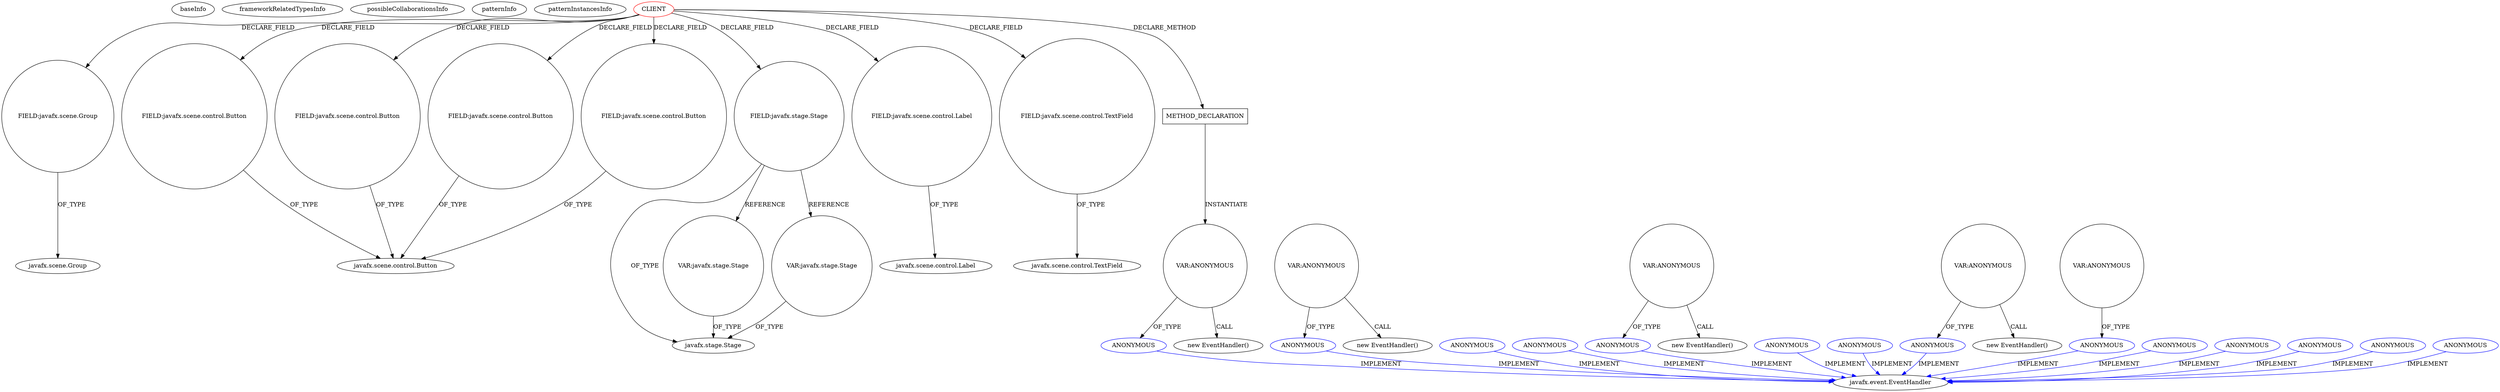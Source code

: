 digraph {
baseInfo[graphId=1425,category="pattern",isAnonymous=false,possibleRelation=false]
frameworkRelatedTypesInfo[]
possibleCollaborationsInfo[]
patternInfo[frequency=2.0,patternRootClient=0]
patternInstancesInfo[0="joelburget-miftiwac~/joelburget-miftiwac/miftiwac-master/src/Dynamic_page.java~Dynamic_page~3333",1="didygo-gce-display~/didygo-gce-display/gce-display-master/src/proto1/DashBoard.java~DashBoard~2407"]
28[label="FIELD:javafx.scene.Group",vertexType="FIELD_DECLARATION",isFrameworkType=false,shape=circle]
0[label="CLIENT",vertexType="ROOT_CLIENT_CLASS_DECLARATION",isFrameworkType=false,color=red]
62[label="FIELD:javafx.scene.control.Button",vertexType="FIELD_DECLARATION",isFrameworkType=false,shape=circle]
72[label="FIELD:javafx.scene.control.Button",vertexType="FIELD_DECLARATION",isFrameworkType=false,shape=circle]
30[label="FIELD:javafx.scene.control.Button",vertexType="FIELD_DECLARATION",isFrameworkType=false,shape=circle]
12[label="FIELD:javafx.scene.control.Button",vertexType="FIELD_DECLARATION",isFrameworkType=false,shape=circle]
70[label="FIELD:javafx.stage.Stage",vertexType="FIELD_DECLARATION",isFrameworkType=false,shape=circle]
18[label="FIELD:javafx.scene.control.Label",vertexType="FIELD_DECLARATION",isFrameworkType=false,shape=circle]
19[label="javafx.scene.control.Label",vertexType="FRAMEWORK_CLASS_TYPE",isFrameworkType=false]
13[label="javafx.scene.control.Button",vertexType="FRAMEWORK_CLASS_TYPE",isFrameworkType=false]
29[label="javafx.scene.Group",vertexType="FRAMEWORK_CLASS_TYPE",isFrameworkType=false]
48[label="FIELD:javafx.scene.control.TextField",vertexType="FIELD_DECLARATION",isFrameworkType=false,shape=circle]
71[label="javafx.stage.Stage",vertexType="FRAMEWORK_CLASS_TYPE",isFrameworkType=false]
1149[label="VAR:javafx.stage.Stage",vertexType="VARIABLE_EXPRESION",isFrameworkType=false,shape=circle]
709[label="VAR:javafx.stage.Stage",vertexType="VARIABLE_EXPRESION",isFrameworkType=false,shape=circle]
7[label="javafx.scene.control.TextField",vertexType="FRAMEWORK_CLASS_TYPE",isFrameworkType=false]
1152[label="METHOD_DECLARATION",vertexType="CLIENT_METHOD_DECLARATION",isFrameworkType=false,shape=box]
1173[label="VAR:ANONYMOUS",vertexType="VARIABLE_EXPRESION",isFrameworkType=false,shape=circle]
1174[label="ANONYMOUS",vertexType="REFERENCE_ANONYMOUS_DECLARATION",isFrameworkType=false,color=blue]
1172[label="new EventHandler()",vertexType="CONSTRUCTOR_CALL",isFrameworkType=false]
697[label="javafx.event.EventHandler",vertexType="FRAMEWORK_INTERFACE_TYPE",isFrameworkType=false]
769[label="ANONYMOUS",vertexType="REFERENCE_ANONYMOUS_DECLARATION",isFrameworkType=false,color=blue]
1147[label="ANONYMOUS",vertexType="REFERENCE_ANONYMOUS_DECLARATION",isFrameworkType=false,color=blue]
724[label="ANONYMOUS",vertexType="REFERENCE_ANONYMOUS_DECLARATION",isFrameworkType=false,color=blue]
777[label="ANONYMOUS",vertexType="REFERENCE_ANONYMOUS_DECLARATION",isFrameworkType=false,color=blue]
1112[label="ANONYMOUS",vertexType="REFERENCE_ANONYMOUS_DECLARATION",isFrameworkType=false,color=blue]
1038[label="ANONYMOUS",vertexType="REFERENCE_ANONYMOUS_DECLARATION",isFrameworkType=false,color=blue]
1121[label="ANONYMOUS",vertexType="REFERENCE_ANONYMOUS_DECLARATION",isFrameworkType=false,color=blue]
1099[label="ANONYMOUS",vertexType="REFERENCE_ANONYMOUS_DECLARATION",isFrameworkType=false,color=blue]
1163[label="ANONYMOUS",vertexType="REFERENCE_ANONYMOUS_DECLARATION",isFrameworkType=false,color=blue]
717[label="ANONYMOUS",vertexType="REFERENCE_ANONYMOUS_DECLARATION",isFrameworkType=false,color=blue]
814[label="ANONYMOUS",vertexType="REFERENCE_ANONYMOUS_DECLARATION",isFrameworkType=false,color=blue]
1085[label="ANONYMOUS",vertexType="REFERENCE_ANONYMOUS_DECLARATION",isFrameworkType=false,color=blue]
1134[label="ANONYMOUS",vertexType="REFERENCE_ANONYMOUS_DECLARATION",isFrameworkType=false,color=blue]
768[label="VAR:ANONYMOUS",vertexType="VARIABLE_EXPRESION",isFrameworkType=false,shape=circle]
767[label="new EventHandler()",vertexType="CONSTRUCTOR_CALL",isFrameworkType=false]
776[label="VAR:ANONYMOUS",vertexType="VARIABLE_EXPRESION",isFrameworkType=false,shape=circle]
775[label="new EventHandler()",vertexType="CONSTRUCTOR_CALL",isFrameworkType=false]
1120[label="VAR:ANONYMOUS",vertexType="VARIABLE_EXPRESION",isFrameworkType=false,shape=circle]
1119[label="new EventHandler()",vertexType="CONSTRUCTOR_CALL",isFrameworkType=false]
1098[label="VAR:ANONYMOUS",vertexType="VARIABLE_EXPRESION",isFrameworkType=false,shape=circle]
1038->697[label="IMPLEMENT",color=blue]
0->18[label="DECLARE_FIELD"]
1120->1121[label="OF_TYPE"]
0->48[label="DECLARE_FIELD"]
0->1152[label="DECLARE_METHOD"]
70->71[label="OF_TYPE"]
768->767[label="CALL"]
724->697[label="IMPLEMENT",color=blue]
0->30[label="DECLARE_FIELD"]
0->72[label="DECLARE_FIELD"]
70->1149[label="REFERENCE"]
0->70[label="DECLARE_FIELD"]
30->13[label="OF_TYPE"]
1174->697[label="IMPLEMENT",color=blue]
48->7[label="OF_TYPE"]
1147->697[label="IMPLEMENT",color=blue]
777->697[label="IMPLEMENT",color=blue]
814->697[label="IMPLEMENT",color=blue]
18->19[label="OF_TYPE"]
1085->697[label="IMPLEMENT",color=blue]
1121->697[label="IMPLEMENT",color=blue]
1152->1173[label="INSTANTIATE"]
0->28[label="DECLARE_FIELD"]
1099->697[label="IMPLEMENT",color=blue]
1098->1099[label="OF_TYPE"]
28->29[label="OF_TYPE"]
0->62[label="DECLARE_FIELD"]
0->12[label="DECLARE_FIELD"]
769->697[label="IMPLEMENT",color=blue]
776->777[label="OF_TYPE"]
62->13[label="OF_TYPE"]
1134->697[label="IMPLEMENT",color=blue]
1149->71[label="OF_TYPE"]
1173->1172[label="CALL"]
717->697[label="IMPLEMENT",color=blue]
768->769[label="OF_TYPE"]
1120->1119[label="CALL"]
709->71[label="OF_TYPE"]
1163->697[label="IMPLEMENT",color=blue]
70->709[label="REFERENCE"]
1173->1174[label="OF_TYPE"]
72->13[label="OF_TYPE"]
776->775[label="CALL"]
1112->697[label="IMPLEMENT",color=blue]
12->13[label="OF_TYPE"]
}
